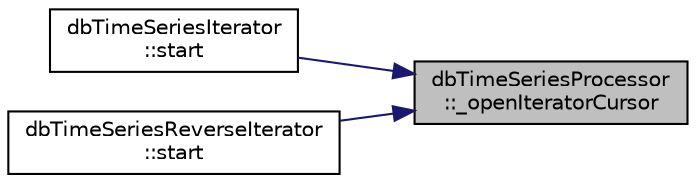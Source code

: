 digraph "dbTimeSeriesProcessor::_openIteratorCursor"
{
 // INTERACTIVE_SVG=YES
 // LATEX_PDF_SIZE
  edge [fontname="Helvetica",fontsize="10",labelfontname="Helvetica",labelfontsize="10"];
  node [fontname="Helvetica",fontsize="10",shape=record];
  rankdir="RL";
  Node1 [label="dbTimeSeriesProcessor\l::_openIteratorCursor",height=0.2,width=0.4,color="black", fillcolor="grey75", style="filled", fontcolor="black",tooltip=" "];
  Node1 -> Node2 [dir="back",color="midnightblue",fontsize="10",style="solid"];
  Node2 [label="dbTimeSeriesIterator\l::start",height=0.2,width=0.4,color="black", fillcolor="white", style="filled",URL="$classdbTimeSeriesIterator.html#a80044e1681bab810204f2ec6e9014204",tooltip=" "];
  Node1 -> Node3 [dir="back",color="midnightblue",fontsize="10",style="solid"];
  Node3 [label="dbTimeSeriesReverseIterator\l::start",height=0.2,width=0.4,color="black", fillcolor="white", style="filled",URL="$classdbTimeSeriesReverseIterator.html#ada5b42fe9944aa22748ee02f225eec8a",tooltip=" "];
}
